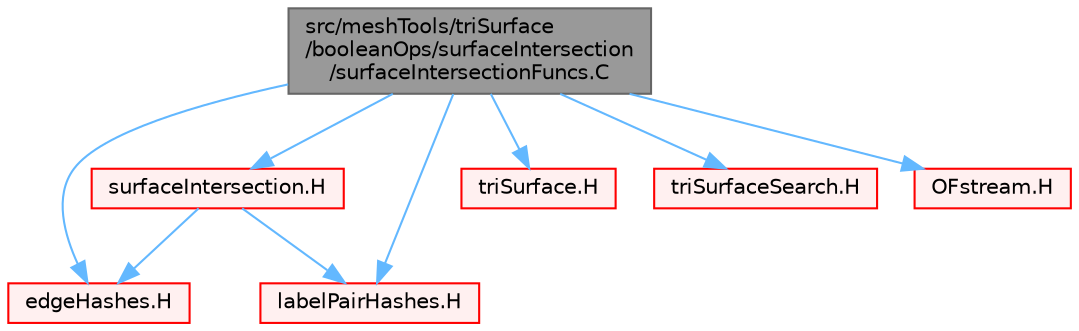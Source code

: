 digraph "src/meshTools/triSurface/booleanOps/surfaceIntersection/surfaceIntersectionFuncs.C"
{
 // LATEX_PDF_SIZE
  bgcolor="transparent";
  edge [fontname=Helvetica,fontsize=10,labelfontname=Helvetica,labelfontsize=10];
  node [fontname=Helvetica,fontsize=10,shape=box,height=0.2,width=0.4];
  Node1 [id="Node000001",label="src/meshTools/triSurface\l/booleanOps/surfaceIntersection\l/surfaceIntersectionFuncs.C",height=0.2,width=0.4,color="gray40", fillcolor="grey60", style="filled", fontcolor="black",tooltip=" "];
  Node1 -> Node2 [id="edge1_Node000001_Node000002",color="steelblue1",style="solid",tooltip=" "];
  Node2 [id="Node000002",label="surfaceIntersection.H",height=0.2,width=0.4,color="red", fillcolor="#FFF0F0", style="filled",URL="$surfaceIntersection_8H.html",tooltip=" "];
  Node2 -> Node105 [id="edge2_Node000002_Node000105",color="steelblue1",style="solid",tooltip=" "];
  Node105 [id="Node000105",label="edgeHashes.H",height=0.2,width=0.4,color="red", fillcolor="#FFF0F0", style="filled",URL="$edgeHashes_8H.html",tooltip=" "];
  Node2 -> Node209 [id="edge3_Node000002_Node000209",color="steelblue1",style="solid",tooltip=" "];
  Node209 [id="Node000209",label="labelPairHashes.H",height=0.2,width=0.4,color="red", fillcolor="#FFF0F0", style="filled",URL="$labelPairHashes_8H.html",tooltip="A HashTable to objects of type <T> with a labelPair key. The hashing is based on labelPair (FixedList..."];
  Node1 -> Node211 [id="edge4_Node000001_Node000211",color="steelblue1",style="solid",tooltip=" "];
  Node211 [id="Node000211",label="triSurface.H",height=0.2,width=0.4,color="red", fillcolor="#FFF0F0", style="filled",URL="$triSurface_8H.html",tooltip=" "];
  Node1 -> Node254 [id="edge5_Node000001_Node000254",color="steelblue1",style="solid",tooltip=" "];
  Node254 [id="Node000254",label="triSurfaceSearch.H",height=0.2,width=0.4,color="red", fillcolor="#FFF0F0", style="filled",URL="$triSurfaceSearch_8H.html",tooltip=" "];
  Node1 -> Node105 [id="edge6_Node000001_Node000105",color="steelblue1",style="solid",tooltip=" "];
  Node1 -> Node209 [id="edge7_Node000001_Node000209",color="steelblue1",style="solid",tooltip=" "];
  Node1 -> Node261 [id="edge8_Node000001_Node000261",color="steelblue1",style="solid",tooltip=" "];
  Node261 [id="Node000261",label="OFstream.H",height=0.2,width=0.4,color="red", fillcolor="#FFF0F0", style="filled",URL="$OFstream_8H.html",tooltip=" "];
}
